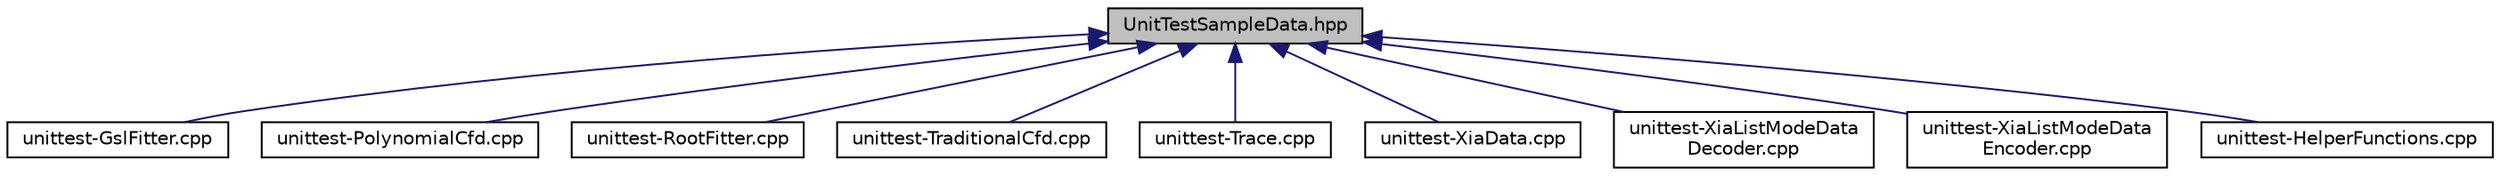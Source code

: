 digraph "UnitTestSampleData.hpp"
{
  edge [fontname="Helvetica",fontsize="10",labelfontname="Helvetica",labelfontsize="10"];
  node [fontname="Helvetica",fontsize="10",shape=record];
  Node1 [label="UnitTestSampleData.hpp",height=0.2,width=0.4,color="black", fillcolor="grey75", style="filled", fontcolor="black"];
  Node1 -> Node2 [dir="back",color="midnightblue",fontsize="10",style="solid",fontname="Helvetica"];
  Node2 [label="unittest-GslFitter.cpp",height=0.2,width=0.4,color="black", fillcolor="white", style="filled",URL="$dd/dc7/unittest-_gsl_fitter_8cpp.html",tooltip="A small code to test the functionality of the FitDriver. "];
  Node1 -> Node3 [dir="back",color="midnightblue",fontsize="10",style="solid",fontname="Helvetica"];
  Node3 [label="unittest-PolynomialCfd.cpp",height=0.2,width=0.4,color="black", fillcolor="white", style="filled",URL="$d3/dbb/unittest-_polynomial_cfd_8cpp.html"];
  Node1 -> Node4 [dir="back",color="midnightblue",fontsize="10",style="solid",fontname="Helvetica"];
  Node4 [label="unittest-RootFitter.cpp",height=0.2,width=0.4,color="black", fillcolor="white", style="filled",URL="$d1/d23/unittest-_root_fitter_8cpp.html",tooltip="Unit tests for the RootFitter class. "];
  Node1 -> Node5 [dir="back",color="midnightblue",fontsize="10",style="solid",fontname="Helvetica"];
  Node5 [label="unittest-TraditionalCfd.cpp",height=0.2,width=0.4,color="black", fillcolor="white", style="filled",URL="$d4/db1/unittest-_traditional_cfd_8cpp.html"];
  Node1 -> Node6 [dir="back",color="midnightblue",fontsize="10",style="solid",fontname="Helvetica"];
  Node6 [label="unittest-Trace.cpp",height=0.2,width=0.4,color="black", fillcolor="white", style="filled",URL="$de/d2b/unittest-_trace_8cpp.html",tooltip="A program that will execute unit tests on Trace. "];
  Node1 -> Node7 [dir="back",color="midnightblue",fontsize="10",style="solid",fontname="Helvetica"];
  Node7 [label="unittest-XiaData.cpp",height=0.2,width=0.4,color="black", fillcolor="white", style="filled",URL="$da/de2/unittest-_xia_data_8cpp.html",tooltip="A program that will execute unit tests on XiaData. "];
  Node1 -> Node8 [dir="back",color="midnightblue",fontsize="10",style="solid",fontname="Helvetica"];
  Node8 [label="unittest-XiaListModeData\lDecoder.cpp",height=0.2,width=0.4,color="black", fillcolor="white", style="filled",URL="$da/df0/unittest-_xia_list_mode_data_decoder_8cpp.html",tooltip="Unit tests for the XiaListModeDataDecoder class. "];
  Node1 -> Node9 [dir="back",color="midnightblue",fontsize="10",style="solid",fontname="Helvetica"];
  Node9 [label="unittest-XiaListModeData\lEncoder.cpp",height=0.2,width=0.4,color="black", fillcolor="white", style="filled",URL="$d3/d66/unittest-_xia_list_mode_data_encoder_8cpp.html",tooltip="Unit tests for the XiaListModeDataDecoder class. "];
  Node1 -> Node10 [dir="back",color="midnightblue",fontsize="10",style="solid",fontname="Helvetica"];
  Node10 [label="unittest-HelperFunctions.cpp",height=0.2,width=0.4,color="black", fillcolor="white", style="filled",URL="$d4/d7b/unittest-_helper_functions_8cpp.html"];
}
